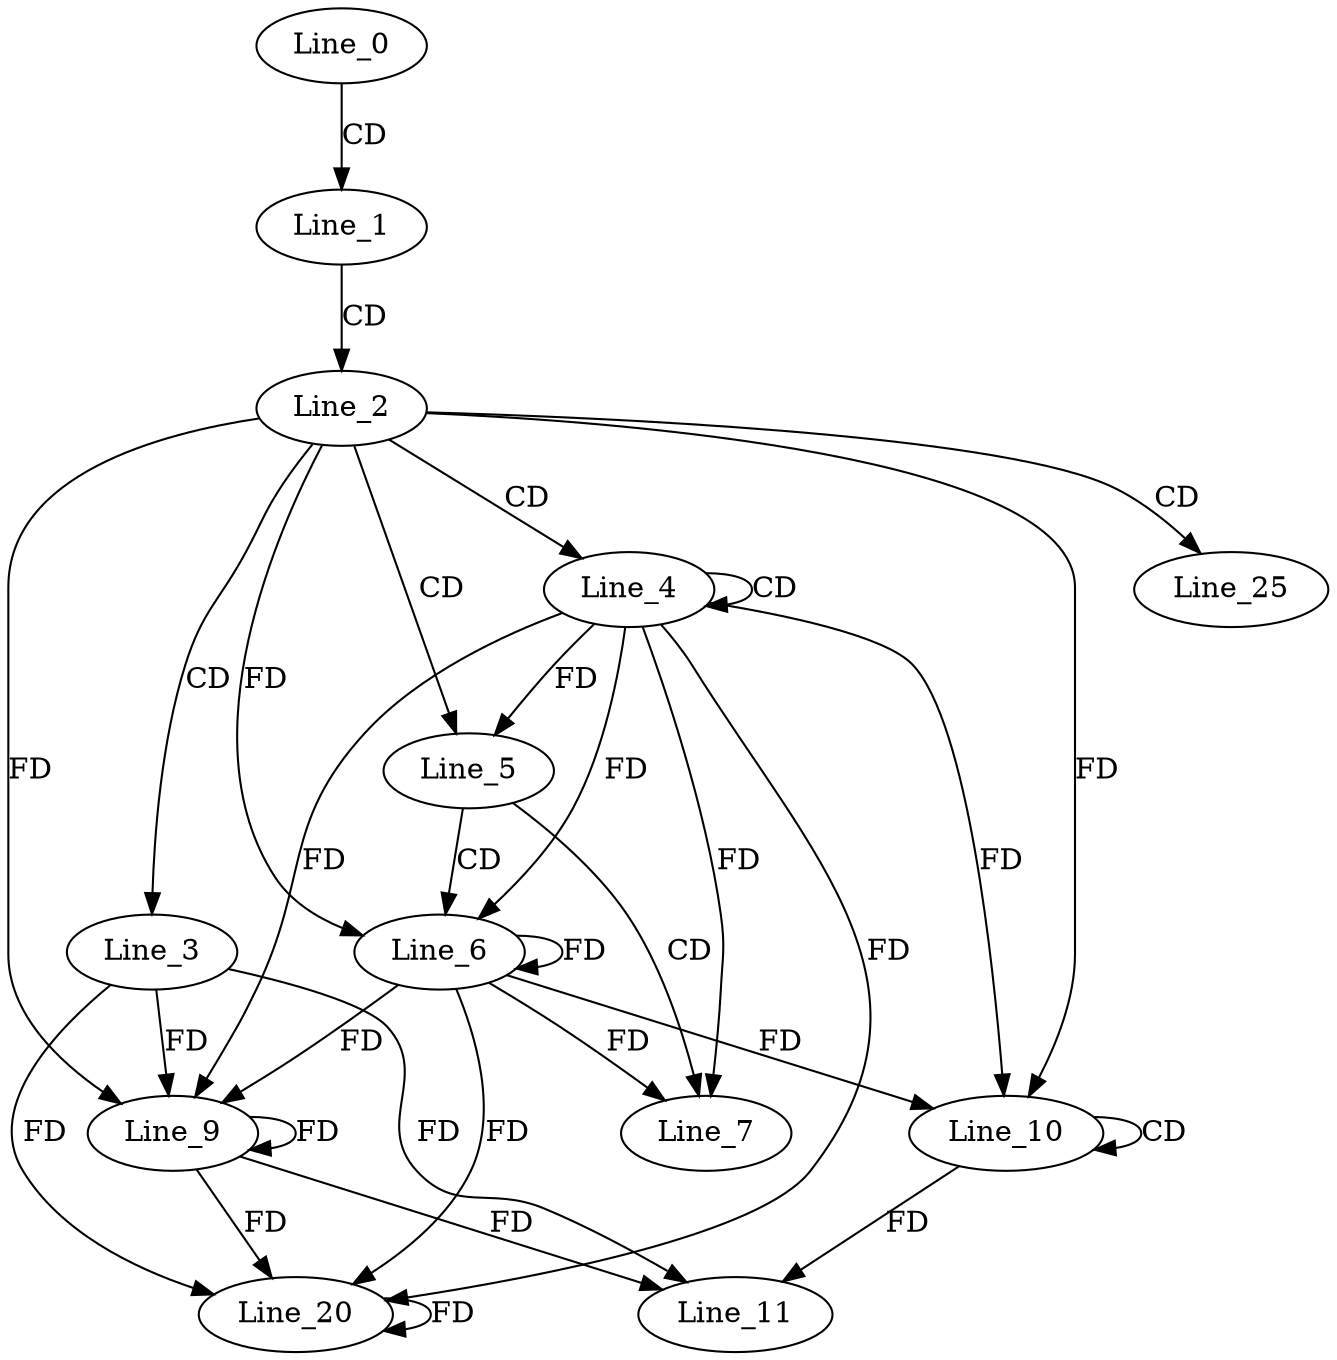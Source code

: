 digraph G {
  Line_0;
  Line_1;
  Line_2;
  Line_3;
  Line_4;
  Line_4;
  Line_4;
  Line_4;
  Line_5;
  Line_6;
  Line_6;
  Line_6;
  Line_6;
  Line_7;
  Line_9;
  Line_9;
  Line_9;
  Line_10;
  Line_10;
  Line_10;
  Line_11;
  Line_20;
  Line_20;
  Line_20;
  Line_25;
  Line_0 -> Line_1 [ label="CD" ];
  Line_1 -> Line_2 [ label="CD" ];
  Line_2 -> Line_3 [ label="CD" ];
  Line_2 -> Line_4 [ label="CD" ];
  Line_4 -> Line_4 [ label="CD" ];
  Line_2 -> Line_5 [ label="CD" ];
  Line_4 -> Line_5 [ label="FD" ];
  Line_5 -> Line_6 [ label="CD" ];
  Line_4 -> Line_6 [ label="FD" ];
  Line_6 -> Line_6 [ label="FD" ];
  Line_2 -> Line_6 [ label="FD" ];
  Line_5 -> Line_7 [ label="CD" ];
  Line_4 -> Line_7 [ label="FD" ];
  Line_6 -> Line_7 [ label="FD" ];
  Line_3 -> Line_9 [ label="FD" ];
  Line_9 -> Line_9 [ label="FD" ];
  Line_2 -> Line_9 [ label="FD" ];
  Line_4 -> Line_9 [ label="FD" ];
  Line_6 -> Line_9 [ label="FD" ];
  Line_10 -> Line_10 [ label="CD" ];
  Line_4 -> Line_10 [ label="FD" ];
  Line_6 -> Line_10 [ label="FD" ];
  Line_2 -> Line_10 [ label="FD" ];
  Line_3 -> Line_11 [ label="FD" ];
  Line_9 -> Line_11 [ label="FD" ];
  Line_10 -> Line_11 [ label="FD" ];
  Line_3 -> Line_20 [ label="FD" ];
  Line_9 -> Line_20 [ label="FD" ];
  Line_20 -> Line_20 [ label="FD" ];
  Line_4 -> Line_20 [ label="FD" ];
  Line_6 -> Line_20 [ label="FD" ];
  Line_2 -> Line_25 [ label="CD" ];
}

